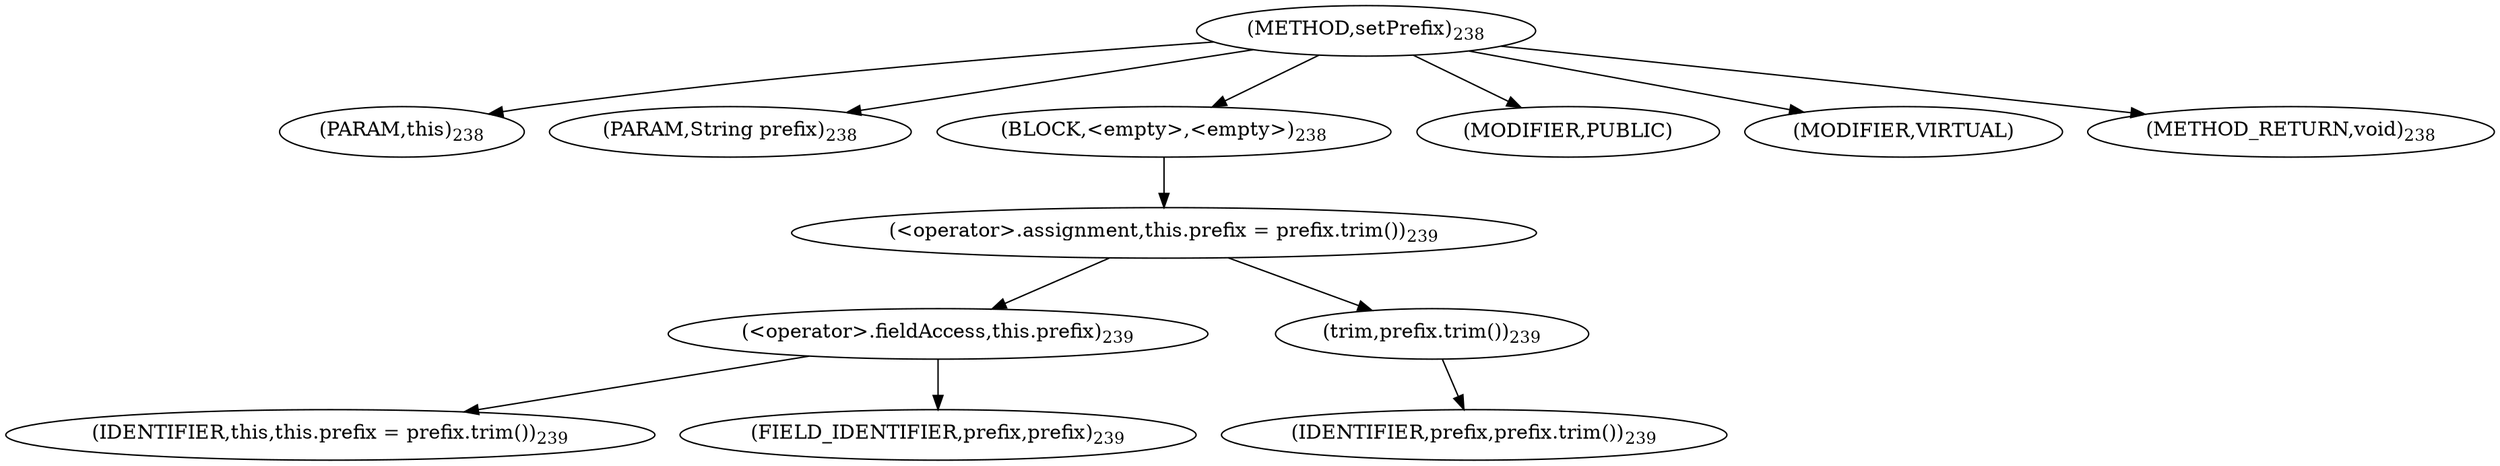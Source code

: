 digraph "setPrefix" {  
"428" [label = <(METHOD,setPrefix)<SUB>238</SUB>> ]
"18" [label = <(PARAM,this)<SUB>238</SUB>> ]
"429" [label = <(PARAM,String prefix)<SUB>238</SUB>> ]
"430" [label = <(BLOCK,&lt;empty&gt;,&lt;empty&gt;)<SUB>238</SUB>> ]
"431" [label = <(&lt;operator&gt;.assignment,this.prefix = prefix.trim())<SUB>239</SUB>> ]
"432" [label = <(&lt;operator&gt;.fieldAccess,this.prefix)<SUB>239</SUB>> ]
"17" [label = <(IDENTIFIER,this,this.prefix = prefix.trim())<SUB>239</SUB>> ]
"433" [label = <(FIELD_IDENTIFIER,prefix,prefix)<SUB>239</SUB>> ]
"434" [label = <(trim,prefix.trim())<SUB>239</SUB>> ]
"435" [label = <(IDENTIFIER,prefix,prefix.trim())<SUB>239</SUB>> ]
"436" [label = <(MODIFIER,PUBLIC)> ]
"437" [label = <(MODIFIER,VIRTUAL)> ]
"438" [label = <(METHOD_RETURN,void)<SUB>238</SUB>> ]
  "428" -> "18" 
  "428" -> "429" 
  "428" -> "430" 
  "428" -> "436" 
  "428" -> "437" 
  "428" -> "438" 
  "430" -> "431" 
  "431" -> "432" 
  "431" -> "434" 
  "432" -> "17" 
  "432" -> "433" 
  "434" -> "435" 
}
